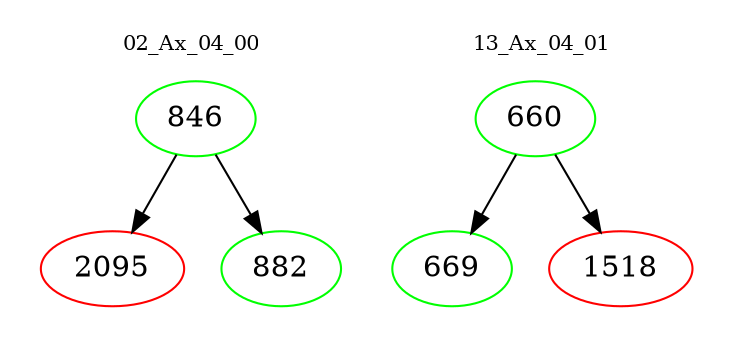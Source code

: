 digraph{
subgraph cluster_0 {
color = white
label = "02_Ax_04_00";
fontsize=10;
T0_846 [label="846", color="green"]
T0_846 -> T0_2095 [color="black"]
T0_2095 [label="2095", color="red"]
T0_846 -> T0_882 [color="black"]
T0_882 [label="882", color="green"]
}
subgraph cluster_1 {
color = white
label = "13_Ax_04_01";
fontsize=10;
T1_660 [label="660", color="green"]
T1_660 -> T1_669 [color="black"]
T1_669 [label="669", color="green"]
T1_660 -> T1_1518 [color="black"]
T1_1518 [label="1518", color="red"]
}
}

